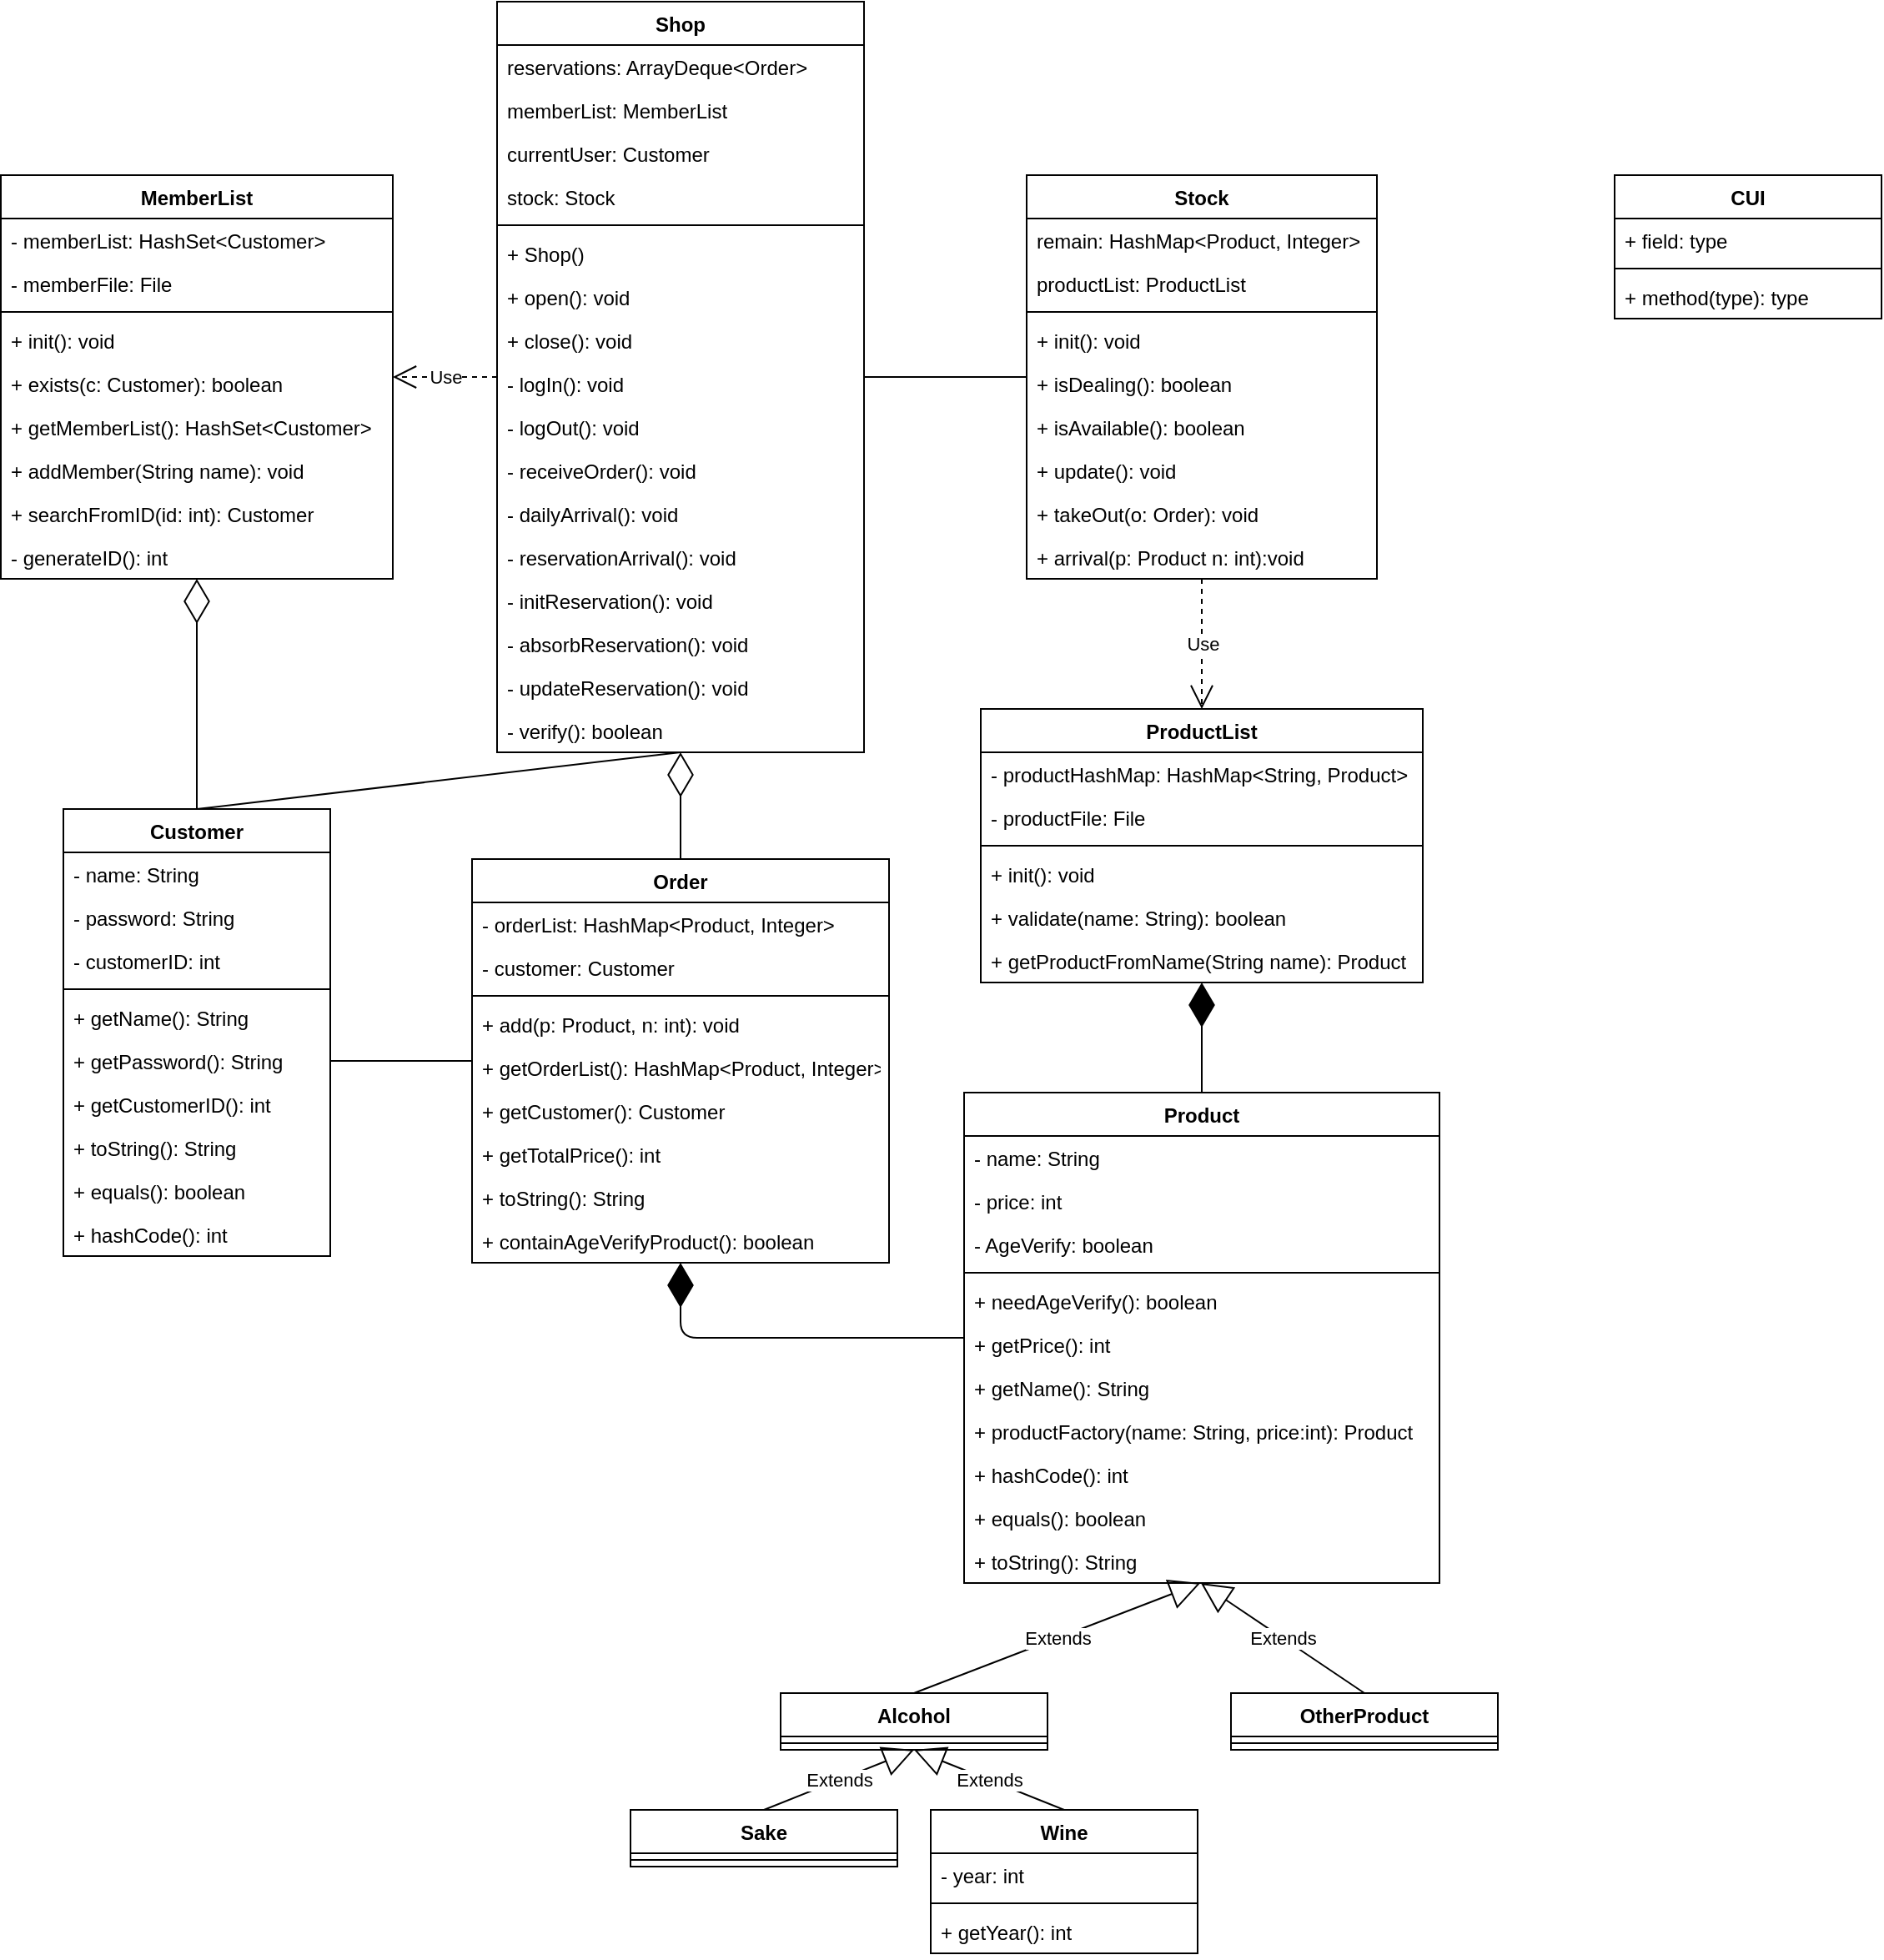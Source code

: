<mxfile version="13.10.4" type="device"><diagram id="9Tku7xSxmZO2cwx1334C" name="Page-1"><mxGraphModel dx="1673" dy="941" grid="1" gridSize="10" guides="1" tooltips="1" connect="1" arrows="1" fold="1" page="1" pageScale="1" pageWidth="827" pageHeight="1169" math="0" shadow="0"><root><mxCell id="0"/><mxCell id="1" parent="0"/><mxCell id="_-2SpekYags1j1rZJBmA-5" value="Product" style="swimlane;fontStyle=1;align=center;verticalAlign=top;childLayout=stackLayout;horizontal=1;startSize=26;horizontalStack=0;resizeParent=1;resizeParentMax=0;resizeLast=0;collapsible=1;marginBottom=0;" parent="1" vertex="1"><mxGeometry x="590" y="740" width="285" height="294" as="geometry"/></mxCell><mxCell id="eXa9unJJY7gDO_IjR3MI-76" value="- name: String" style="text;strokeColor=none;fillColor=none;align=left;verticalAlign=top;spacingLeft=4;spacingRight=4;overflow=hidden;rotatable=0;points=[[0,0.5],[1,0.5]];portConstraint=eastwest;" vertex="1" parent="_-2SpekYags1j1rZJBmA-5"><mxGeometry y="26" width="285" height="26" as="geometry"/></mxCell><mxCell id="eXa9unJJY7gDO_IjR3MI-77" value="- price: int" style="text;strokeColor=none;fillColor=none;align=left;verticalAlign=top;spacingLeft=4;spacingRight=4;overflow=hidden;rotatable=0;points=[[0,0.5],[1,0.5]];portConstraint=eastwest;" vertex="1" parent="_-2SpekYags1j1rZJBmA-5"><mxGeometry y="52" width="285" height="26" as="geometry"/></mxCell><mxCell id="eXa9unJJY7gDO_IjR3MI-78" value="- AgeVerify: boolean" style="text;strokeColor=none;fillColor=none;align=left;verticalAlign=top;spacingLeft=4;spacingRight=4;overflow=hidden;rotatable=0;points=[[0,0.5],[1,0.5]];portConstraint=eastwest;" vertex="1" parent="_-2SpekYags1j1rZJBmA-5"><mxGeometry y="78" width="285" height="26" as="geometry"/></mxCell><mxCell id="_-2SpekYags1j1rZJBmA-7" value="" style="line;strokeWidth=1;fillColor=none;align=left;verticalAlign=middle;spacingTop=-1;spacingLeft=3;spacingRight=3;rotatable=0;labelPosition=right;points=[];portConstraint=eastwest;" parent="_-2SpekYags1j1rZJBmA-5" vertex="1"><mxGeometry y="104" width="285" height="8" as="geometry"/></mxCell><mxCell id="eXa9unJJY7gDO_IjR3MI-85" value="+ needAgeVerify(): boolean" style="text;strokeColor=none;fillColor=none;align=left;verticalAlign=top;spacingLeft=4;spacingRight=4;overflow=hidden;rotatable=0;points=[[0,0.5],[1,0.5]];portConstraint=eastwest;" vertex="1" parent="_-2SpekYags1j1rZJBmA-5"><mxGeometry y="112" width="285" height="26" as="geometry"/></mxCell><mxCell id="eXa9unJJY7gDO_IjR3MI-83" value="+ getPrice(): int" style="text;strokeColor=none;fillColor=none;align=left;verticalAlign=top;spacingLeft=4;spacingRight=4;overflow=hidden;rotatable=0;points=[[0,0.5],[1,0.5]];portConstraint=eastwest;" vertex="1" parent="_-2SpekYags1j1rZJBmA-5"><mxGeometry y="138" width="285" height="26" as="geometry"/></mxCell><mxCell id="eXa9unJJY7gDO_IjR3MI-82" value="+ getName(): String" style="text;strokeColor=none;fillColor=none;align=left;verticalAlign=top;spacingLeft=4;spacingRight=4;overflow=hidden;rotatable=0;points=[[0,0.5],[1,0.5]];portConstraint=eastwest;" vertex="1" parent="_-2SpekYags1j1rZJBmA-5"><mxGeometry y="164" width="285" height="26" as="geometry"/></mxCell><mxCell id="eXa9unJJY7gDO_IjR3MI-86" value="+ productFactory(name: String, price:int): Product" style="text;strokeColor=none;fillColor=none;align=left;verticalAlign=top;spacingLeft=4;spacingRight=4;overflow=hidden;rotatable=0;points=[[0,0.5],[1,0.5]];portConstraint=eastwest;" vertex="1" parent="_-2SpekYags1j1rZJBmA-5"><mxGeometry y="190" width="285" height="26" as="geometry"/></mxCell><mxCell id="eXa9unJJY7gDO_IjR3MI-75" value="+ hashCode(): int" style="text;strokeColor=none;fillColor=none;align=left;verticalAlign=top;spacingLeft=4;spacingRight=4;overflow=hidden;rotatable=0;points=[[0,0.5],[1,0.5]];portConstraint=eastwest;" vertex="1" parent="_-2SpekYags1j1rZJBmA-5"><mxGeometry y="216" width="285" height="26" as="geometry"/></mxCell><mxCell id="eXa9unJJY7gDO_IjR3MI-74" value="+ equals(): boolean" style="text;strokeColor=none;fillColor=none;align=left;verticalAlign=top;spacingLeft=4;spacingRight=4;overflow=hidden;rotatable=0;points=[[0,0.5],[1,0.5]];portConstraint=eastwest;" vertex="1" parent="_-2SpekYags1j1rZJBmA-5"><mxGeometry y="242" width="285" height="26" as="geometry"/></mxCell><mxCell id="eXa9unJJY7gDO_IjR3MI-73" value="+ toString(): String" style="text;strokeColor=none;fillColor=none;align=left;verticalAlign=top;spacingLeft=4;spacingRight=4;overflow=hidden;rotatable=0;points=[[0,0.5],[1,0.5]];portConstraint=eastwest;" vertex="1" parent="_-2SpekYags1j1rZJBmA-5"><mxGeometry y="268" width="285" height="26" as="geometry"/></mxCell><mxCell id="_-2SpekYags1j1rZJBmA-13" value="Sake" style="swimlane;fontStyle=1;align=center;verticalAlign=top;childLayout=stackLayout;horizontal=1;startSize=26;horizontalStack=0;resizeParent=1;resizeParentMax=0;resizeLast=0;collapsible=1;marginBottom=0;" parent="1" vertex="1"><mxGeometry x="390" y="1170" width="160" height="34" as="geometry"/></mxCell><mxCell id="_-2SpekYags1j1rZJBmA-14" value="" style="line;strokeWidth=1;fillColor=none;align=left;verticalAlign=middle;spacingTop=-1;spacingLeft=3;spacingRight=3;rotatable=0;labelPosition=right;points=[];portConstraint=eastwest;" parent="_-2SpekYags1j1rZJBmA-13" vertex="1"><mxGeometry y="26" width="160" height="8" as="geometry"/></mxCell><mxCell id="_-2SpekYags1j1rZJBmA-15" value="Wine" style="swimlane;fontStyle=1;align=center;verticalAlign=top;childLayout=stackLayout;horizontal=1;startSize=26;horizontalStack=0;resizeParent=1;resizeParentMax=0;resizeLast=0;collapsible=1;marginBottom=0;" parent="1" vertex="1"><mxGeometry x="570" y="1170" width="160" height="86" as="geometry"/></mxCell><mxCell id="eXa9unJJY7gDO_IjR3MI-80" value="- year: int" style="text;strokeColor=none;fillColor=none;align=left;verticalAlign=top;spacingLeft=4;spacingRight=4;overflow=hidden;rotatable=0;points=[[0,0.5],[1,0.5]];portConstraint=eastwest;" vertex="1" parent="_-2SpekYags1j1rZJBmA-15"><mxGeometry y="26" width="160" height="26" as="geometry"/></mxCell><mxCell id="_-2SpekYags1j1rZJBmA-16" value="" style="line;strokeWidth=1;fillColor=none;align=left;verticalAlign=middle;spacingTop=-1;spacingLeft=3;spacingRight=3;rotatable=0;labelPosition=right;points=[];portConstraint=eastwest;" parent="_-2SpekYags1j1rZJBmA-15" vertex="1"><mxGeometry y="52" width="160" height="8" as="geometry"/></mxCell><mxCell id="eXa9unJJY7gDO_IjR3MI-81" value="+ getYear(): int" style="text;strokeColor=none;fillColor=none;align=left;verticalAlign=top;spacingLeft=4;spacingRight=4;overflow=hidden;rotatable=0;points=[[0,0.5],[1,0.5]];portConstraint=eastwest;" vertex="1" parent="_-2SpekYags1j1rZJBmA-15"><mxGeometry y="60" width="160" height="26" as="geometry"/></mxCell><mxCell id="_-2SpekYags1j1rZJBmA-17" value="OtherProduct" style="swimlane;fontStyle=1;align=center;verticalAlign=top;childLayout=stackLayout;horizontal=1;startSize=26;horizontalStack=0;resizeParent=1;resizeParentMax=0;resizeLast=0;collapsible=1;marginBottom=0;" parent="1" vertex="1"><mxGeometry x="750" y="1100" width="160" height="34" as="geometry"/></mxCell><mxCell id="_-2SpekYags1j1rZJBmA-18" value="" style="line;strokeWidth=1;fillColor=none;align=left;verticalAlign=middle;spacingTop=-1;spacingLeft=3;spacingRight=3;rotatable=0;labelPosition=right;points=[];portConstraint=eastwest;" parent="_-2SpekYags1j1rZJBmA-17" vertex="1"><mxGeometry y="26" width="160" height="8" as="geometry"/></mxCell><mxCell id="_-2SpekYags1j1rZJBmA-19" value="Customer" style="swimlane;fontStyle=1;align=center;verticalAlign=top;childLayout=stackLayout;horizontal=1;startSize=26;horizontalStack=0;resizeParent=1;resizeParentMax=0;resizeLast=0;collapsible=1;marginBottom=0;" parent="1" vertex="1"><mxGeometry x="50" y="570" width="160" height="268" as="geometry"/></mxCell><mxCell id="eXa9unJJY7gDO_IjR3MI-53" value="- name: String" style="text;strokeColor=none;fillColor=none;align=left;verticalAlign=top;spacingLeft=4;spacingRight=4;overflow=hidden;rotatable=0;points=[[0,0.5],[1,0.5]];portConstraint=eastwest;" vertex="1" parent="_-2SpekYags1j1rZJBmA-19"><mxGeometry y="26" width="160" height="26" as="geometry"/></mxCell><mxCell id="eXa9unJJY7gDO_IjR3MI-55" value="- password: String" style="text;strokeColor=none;fillColor=none;align=left;verticalAlign=top;spacingLeft=4;spacingRight=4;overflow=hidden;rotatable=0;points=[[0,0.5],[1,0.5]];portConstraint=eastwest;" vertex="1" parent="_-2SpekYags1j1rZJBmA-19"><mxGeometry y="52" width="160" height="26" as="geometry"/></mxCell><mxCell id="eXa9unJJY7gDO_IjR3MI-54" value="- customerID: int" style="text;strokeColor=none;fillColor=none;align=left;verticalAlign=top;spacingLeft=4;spacingRight=4;overflow=hidden;rotatable=0;points=[[0,0.5],[1,0.5]];portConstraint=eastwest;" vertex="1" parent="_-2SpekYags1j1rZJBmA-19"><mxGeometry y="78" width="160" height="26" as="geometry"/></mxCell><mxCell id="_-2SpekYags1j1rZJBmA-20" value="" style="line;strokeWidth=1;fillColor=none;align=left;verticalAlign=middle;spacingTop=-1;spacingLeft=3;spacingRight=3;rotatable=0;labelPosition=right;points=[];portConstraint=eastwest;" parent="_-2SpekYags1j1rZJBmA-19" vertex="1"><mxGeometry y="104" width="160" height="8" as="geometry"/></mxCell><mxCell id="eXa9unJJY7gDO_IjR3MI-57" value="+ getName(): String" style="text;strokeColor=none;fillColor=none;align=left;verticalAlign=top;spacingLeft=4;spacingRight=4;overflow=hidden;rotatable=0;points=[[0,0.5],[1,0.5]];portConstraint=eastwest;" vertex="1" parent="_-2SpekYags1j1rZJBmA-19"><mxGeometry y="112" width="160" height="26" as="geometry"/></mxCell><mxCell id="eXa9unJJY7gDO_IjR3MI-58" value="+ getPassword(): String" style="text;strokeColor=none;fillColor=none;align=left;verticalAlign=top;spacingLeft=4;spacingRight=4;overflow=hidden;rotatable=0;points=[[0,0.5],[1,0.5]];portConstraint=eastwest;" vertex="1" parent="_-2SpekYags1j1rZJBmA-19"><mxGeometry y="138" width="160" height="26" as="geometry"/></mxCell><mxCell id="eXa9unJJY7gDO_IjR3MI-56" value="+ getCustomerID(): int" style="text;strokeColor=none;fillColor=none;align=left;verticalAlign=top;spacingLeft=4;spacingRight=4;overflow=hidden;rotatable=0;points=[[0,0.5],[1,0.5]];portConstraint=eastwest;" vertex="1" parent="_-2SpekYags1j1rZJBmA-19"><mxGeometry y="164" width="160" height="26" as="geometry"/></mxCell><mxCell id="eXa9unJJY7gDO_IjR3MI-59" value="+ toString(): String" style="text;strokeColor=none;fillColor=none;align=left;verticalAlign=top;spacingLeft=4;spacingRight=4;overflow=hidden;rotatable=0;points=[[0,0.5],[1,0.5]];portConstraint=eastwest;" vertex="1" parent="_-2SpekYags1j1rZJBmA-19"><mxGeometry y="190" width="160" height="26" as="geometry"/></mxCell><mxCell id="eXa9unJJY7gDO_IjR3MI-60" value="+ equals(): boolean" style="text;strokeColor=none;fillColor=none;align=left;verticalAlign=top;spacingLeft=4;spacingRight=4;overflow=hidden;rotatable=0;points=[[0,0.5],[1,0.5]];portConstraint=eastwest;" vertex="1" parent="_-2SpekYags1j1rZJBmA-19"><mxGeometry y="216" width="160" height="26" as="geometry"/></mxCell><mxCell id="eXa9unJJY7gDO_IjR3MI-61" value="+ hashCode(): int" style="text;strokeColor=none;fillColor=none;align=left;verticalAlign=top;spacingLeft=4;spacingRight=4;overflow=hidden;rotatable=0;points=[[0,0.5],[1,0.5]];portConstraint=eastwest;" vertex="1" parent="_-2SpekYags1j1rZJBmA-19"><mxGeometry y="242" width="160" height="26" as="geometry"/></mxCell><mxCell id="_-2SpekYags1j1rZJBmA-21" value="Order" style="swimlane;fontStyle=1;align=center;verticalAlign=top;childLayout=stackLayout;horizontal=1;startSize=26;horizontalStack=0;resizeParent=1;resizeParentMax=0;resizeLast=0;collapsible=1;marginBottom=0;" parent="1" vertex="1"><mxGeometry x="295" y="600" width="250" height="242" as="geometry"/></mxCell><mxCell id="eXa9unJJY7gDO_IjR3MI-63" value="- orderList: HashMap&lt;Product, Integer&gt;" style="text;strokeColor=none;fillColor=none;align=left;verticalAlign=top;spacingLeft=4;spacingRight=4;overflow=hidden;rotatable=0;points=[[0,0.5],[1,0.5]];portConstraint=eastwest;" vertex="1" parent="_-2SpekYags1j1rZJBmA-21"><mxGeometry y="26" width="250" height="26" as="geometry"/></mxCell><mxCell id="eXa9unJJY7gDO_IjR3MI-64" value="- customer: Customer" style="text;strokeColor=none;fillColor=none;align=left;verticalAlign=top;spacingLeft=4;spacingRight=4;overflow=hidden;rotatable=0;points=[[0,0.5],[1,0.5]];portConstraint=eastwest;" vertex="1" parent="_-2SpekYags1j1rZJBmA-21"><mxGeometry y="52" width="250" height="26" as="geometry"/></mxCell><mxCell id="_-2SpekYags1j1rZJBmA-22" value="" style="line;strokeWidth=1;fillColor=none;align=left;verticalAlign=middle;spacingTop=-1;spacingLeft=3;spacingRight=3;rotatable=0;labelPosition=right;points=[];portConstraint=eastwest;" parent="_-2SpekYags1j1rZJBmA-21" vertex="1"><mxGeometry y="78" width="250" height="8" as="geometry"/></mxCell><mxCell id="eXa9unJJY7gDO_IjR3MI-65" value="+ add(p: Product, n: int): void" style="text;strokeColor=none;fillColor=none;align=left;verticalAlign=top;spacingLeft=4;spacingRight=4;overflow=hidden;rotatable=0;points=[[0,0.5],[1,0.5]];portConstraint=eastwest;" vertex="1" parent="_-2SpekYags1j1rZJBmA-21"><mxGeometry y="86" width="250" height="26" as="geometry"/></mxCell><mxCell id="eXa9unJJY7gDO_IjR3MI-66" value="+ getOrderList(): HashMap&lt;Product, Integer&gt;" style="text;strokeColor=none;fillColor=none;align=left;verticalAlign=top;spacingLeft=4;spacingRight=4;overflow=hidden;rotatable=0;points=[[0,0.5],[1,0.5]];portConstraint=eastwest;" vertex="1" parent="_-2SpekYags1j1rZJBmA-21"><mxGeometry y="112" width="250" height="26" as="geometry"/></mxCell><mxCell id="eXa9unJJY7gDO_IjR3MI-69" value="+ getCustomer(): Customer" style="text;strokeColor=none;fillColor=none;align=left;verticalAlign=top;spacingLeft=4;spacingRight=4;overflow=hidden;rotatable=0;points=[[0,0.5],[1,0.5]];portConstraint=eastwest;" vertex="1" parent="_-2SpekYags1j1rZJBmA-21"><mxGeometry y="138" width="250" height="26" as="geometry"/></mxCell><mxCell id="eXa9unJJY7gDO_IjR3MI-70" value="+ getTotalPrice(): int" style="text;strokeColor=none;fillColor=none;align=left;verticalAlign=top;spacingLeft=4;spacingRight=4;overflow=hidden;rotatable=0;points=[[0,0.5],[1,0.5]];portConstraint=eastwest;" vertex="1" parent="_-2SpekYags1j1rZJBmA-21"><mxGeometry y="164" width="250" height="26" as="geometry"/></mxCell><mxCell id="eXa9unJJY7gDO_IjR3MI-67" value="+ toString(): String" style="text;strokeColor=none;fillColor=none;align=left;verticalAlign=top;spacingLeft=4;spacingRight=4;overflow=hidden;rotatable=0;points=[[0,0.5],[1,0.5]];portConstraint=eastwest;" vertex="1" parent="_-2SpekYags1j1rZJBmA-21"><mxGeometry y="190" width="250" height="26" as="geometry"/></mxCell><mxCell id="eXa9unJJY7gDO_IjR3MI-88" value="+ containAgeVerifyProduct(): boolean" style="text;strokeColor=none;fillColor=none;align=left;verticalAlign=top;spacingLeft=4;spacingRight=4;overflow=hidden;rotatable=0;points=[[0,0.5],[1,0.5]];portConstraint=eastwest;" vertex="1" parent="_-2SpekYags1j1rZJBmA-21"><mxGeometry y="216" width="250" height="26" as="geometry"/></mxCell><mxCell id="_-2SpekYags1j1rZJBmA-23" value="Shop" style="swimlane;fontStyle=1;align=center;verticalAlign=top;childLayout=stackLayout;horizontal=1;startSize=26;horizontalStack=0;resizeParent=1;resizeParentMax=0;resizeLast=0;collapsible=1;marginBottom=0;" parent="1" vertex="1"><mxGeometry x="310" y="86" width="220" height="450" as="geometry"/></mxCell><mxCell id="eXa9unJJY7gDO_IjR3MI-20" value="reservations: ArrayDeque&lt;Order&gt;" style="text;strokeColor=none;fillColor=none;align=left;verticalAlign=top;spacingLeft=4;spacingRight=4;overflow=hidden;rotatable=0;points=[[0,0.5],[1,0.5]];portConstraint=eastwest;" vertex="1" parent="_-2SpekYags1j1rZJBmA-23"><mxGeometry y="26" width="220" height="26" as="geometry"/></mxCell><mxCell id="eXa9unJJY7gDO_IjR3MI-16" value="memberList: MemberList" style="text;strokeColor=none;fillColor=none;align=left;verticalAlign=top;spacingLeft=4;spacingRight=4;overflow=hidden;rotatable=0;points=[[0,0.5],[1,0.5]];portConstraint=eastwest;" vertex="1" parent="_-2SpekYags1j1rZJBmA-23"><mxGeometry y="52" width="220" height="26" as="geometry"/></mxCell><mxCell id="eXa9unJJY7gDO_IjR3MI-19" value="currentUser: Customer" style="text;strokeColor=none;fillColor=none;align=left;verticalAlign=top;spacingLeft=4;spacingRight=4;overflow=hidden;rotatable=0;points=[[0,0.5],[1,0.5]];portConstraint=eastwest;" vertex="1" parent="_-2SpekYags1j1rZJBmA-23"><mxGeometry y="78" width="220" height="26" as="geometry"/></mxCell><mxCell id="eXa9unJJY7gDO_IjR3MI-18" value="stock: Stock" style="text;strokeColor=none;fillColor=none;align=left;verticalAlign=top;spacingLeft=4;spacingRight=4;overflow=hidden;rotatable=0;points=[[0,0.5],[1,0.5]];portConstraint=eastwest;" vertex="1" parent="_-2SpekYags1j1rZJBmA-23"><mxGeometry y="104" width="220" height="26" as="geometry"/></mxCell><mxCell id="_-2SpekYags1j1rZJBmA-24" value="" style="line;strokeWidth=1;fillColor=none;align=left;verticalAlign=middle;spacingTop=-1;spacingLeft=3;spacingRight=3;rotatable=0;labelPosition=right;points=[];portConstraint=eastwest;" parent="_-2SpekYags1j1rZJBmA-23" vertex="1"><mxGeometry y="130" width="220" height="8" as="geometry"/></mxCell><mxCell id="eXa9unJJY7gDO_IjR3MI-32" value="+ Shop()" style="text;strokeColor=none;fillColor=none;align=left;verticalAlign=top;spacingLeft=4;spacingRight=4;overflow=hidden;rotatable=0;points=[[0,0.5],[1,0.5]];portConstraint=eastwest;" vertex="1" parent="_-2SpekYags1j1rZJBmA-23"><mxGeometry y="138" width="220" height="26" as="geometry"/></mxCell><mxCell id="eXa9unJJY7gDO_IjR3MI-22" value="+ open(): void" style="text;strokeColor=none;fillColor=none;align=left;verticalAlign=top;spacingLeft=4;spacingRight=4;overflow=hidden;rotatable=0;points=[[0,0.5],[1,0.5]];portConstraint=eastwest;" vertex="1" parent="_-2SpekYags1j1rZJBmA-23"><mxGeometry y="164" width="220" height="26" as="geometry"/></mxCell><mxCell id="eXa9unJJY7gDO_IjR3MI-23" value="+ close(): void" style="text;strokeColor=none;fillColor=none;align=left;verticalAlign=top;spacingLeft=4;spacingRight=4;overflow=hidden;rotatable=0;points=[[0,0.5],[1,0.5]];portConstraint=eastwest;" vertex="1" parent="_-2SpekYags1j1rZJBmA-23"><mxGeometry y="190" width="220" height="26" as="geometry"/></mxCell><mxCell id="eXa9unJJY7gDO_IjR3MI-24" value="- logIn(): void" style="text;strokeColor=none;fillColor=none;align=left;verticalAlign=top;spacingLeft=4;spacingRight=4;overflow=hidden;rotatable=0;points=[[0,0.5],[1,0.5]];portConstraint=eastwest;" vertex="1" parent="_-2SpekYags1j1rZJBmA-23"><mxGeometry y="216" width="220" height="26" as="geometry"/></mxCell><mxCell id="eXa9unJJY7gDO_IjR3MI-25" value="- logOut(): void" style="text;strokeColor=none;fillColor=none;align=left;verticalAlign=top;spacingLeft=4;spacingRight=4;overflow=hidden;rotatable=0;points=[[0,0.5],[1,0.5]];portConstraint=eastwest;" vertex="1" parent="_-2SpekYags1j1rZJBmA-23"><mxGeometry y="242" width="220" height="26" as="geometry"/></mxCell><mxCell id="eXa9unJJY7gDO_IjR3MI-26" value="- receiveOrder(): void" style="text;strokeColor=none;fillColor=none;align=left;verticalAlign=top;spacingLeft=4;spacingRight=4;overflow=hidden;rotatable=0;points=[[0,0.5],[1,0.5]];portConstraint=eastwest;" vertex="1" parent="_-2SpekYags1j1rZJBmA-23"><mxGeometry y="268" width="220" height="26" as="geometry"/></mxCell><mxCell id="eXa9unJJY7gDO_IjR3MI-27" value="- dailyArrival(): void" style="text;strokeColor=none;fillColor=none;align=left;verticalAlign=top;spacingLeft=4;spacingRight=4;overflow=hidden;rotatable=0;points=[[0,0.5],[1,0.5]];portConstraint=eastwest;" vertex="1" parent="_-2SpekYags1j1rZJBmA-23"><mxGeometry y="294" width="220" height="26" as="geometry"/></mxCell><mxCell id="eXa9unJJY7gDO_IjR3MI-28" value="- reservationArrival(): void" style="text;strokeColor=none;fillColor=none;align=left;verticalAlign=top;spacingLeft=4;spacingRight=4;overflow=hidden;rotatable=0;points=[[0,0.5],[1,0.5]];portConstraint=eastwest;" vertex="1" parent="_-2SpekYags1j1rZJBmA-23"><mxGeometry y="320" width="220" height="26" as="geometry"/></mxCell><mxCell id="eXa9unJJY7gDO_IjR3MI-29" value="- initReservation(): void" style="text;strokeColor=none;fillColor=none;align=left;verticalAlign=top;spacingLeft=4;spacingRight=4;overflow=hidden;rotatable=0;points=[[0,0.5],[1,0.5]];portConstraint=eastwest;" vertex="1" parent="_-2SpekYags1j1rZJBmA-23"><mxGeometry y="346" width="220" height="26" as="geometry"/></mxCell><mxCell id="eXa9unJJY7gDO_IjR3MI-30" value="- absorbReservation(): void" style="text;strokeColor=none;fillColor=none;align=left;verticalAlign=top;spacingLeft=4;spacingRight=4;overflow=hidden;rotatable=0;points=[[0,0.5],[1,0.5]];portConstraint=eastwest;" vertex="1" parent="_-2SpekYags1j1rZJBmA-23"><mxGeometry y="372" width="220" height="26" as="geometry"/></mxCell><mxCell id="eXa9unJJY7gDO_IjR3MI-31" value="- updateReservation(): void" style="text;strokeColor=none;fillColor=none;align=left;verticalAlign=top;spacingLeft=4;spacingRight=4;overflow=hidden;rotatable=0;points=[[0,0.5],[1,0.5]];portConstraint=eastwest;" vertex="1" parent="_-2SpekYags1j1rZJBmA-23"><mxGeometry y="398" width="220" height="26" as="geometry"/></mxCell><mxCell id="eXa9unJJY7gDO_IjR3MI-87" value="- verify(): boolean" style="text;strokeColor=none;fillColor=none;align=left;verticalAlign=top;spacingLeft=4;spacingRight=4;overflow=hidden;rotatable=0;points=[[0,0.5],[1,0.5]];portConstraint=eastwest;" vertex="1" parent="_-2SpekYags1j1rZJBmA-23"><mxGeometry y="424" width="220" height="26" as="geometry"/></mxCell><mxCell id="_-2SpekYags1j1rZJBmA-25" value="Extends" style="endArrow=block;endSize=16;endFill=0;html=1;exitX=0.5;exitY=0;exitDx=0;exitDy=0;entryX=0.5;entryY=1;entryDx=0;entryDy=0;" parent="1" source="_-2SpekYags1j1rZJBmA-13" target="eXa9unJJY7gDO_IjR3MI-13" edge="1"><mxGeometry width="160" relative="1" as="geometry"><mxPoint x="360" y="1280" as="sourcePoint"/><mxPoint x="520" y="1280" as="targetPoint"/></mxGeometry></mxCell><mxCell id="_-2SpekYags1j1rZJBmA-26" value="Extends" style="endArrow=block;endSize=16;endFill=0;html=1;exitX=0.5;exitY=0;exitDx=0;exitDy=0;entryX=0.5;entryY=1;entryDx=0;entryDy=0;" parent="1" source="_-2SpekYags1j1rZJBmA-15" target="eXa9unJJY7gDO_IjR3MI-13" edge="1"><mxGeometry width="160" relative="1" as="geometry"><mxPoint x="480" y="1110" as="sourcePoint"/><mxPoint x="650" y="1160" as="targetPoint"/></mxGeometry></mxCell><mxCell id="_-2SpekYags1j1rZJBmA-27" value="Extends" style="endArrow=block;endSize=16;endFill=0;html=1;exitX=0.5;exitY=0;exitDx=0;exitDy=0;entryX=0.498;entryY=1;entryDx=0;entryDy=0;entryPerimeter=0;" parent="1" source="_-2SpekYags1j1rZJBmA-17" target="eXa9unJJY7gDO_IjR3MI-73" edge="1"><mxGeometry width="160" relative="1" as="geometry"><mxPoint x="490" y="1210" as="sourcePoint"/><mxPoint x="725" y="1192" as="targetPoint"/></mxGeometry></mxCell><mxCell id="_-2SpekYags1j1rZJBmA-28" value="MemberList" style="swimlane;fontStyle=1;align=center;verticalAlign=top;childLayout=stackLayout;horizontal=1;startSize=26;horizontalStack=0;resizeParent=1;resizeParentMax=0;resizeLast=0;collapsible=1;marginBottom=0;" parent="1" vertex="1"><mxGeometry x="12.5" y="190" width="235" height="242" as="geometry"/></mxCell><mxCell id="eXa9unJJY7gDO_IjR3MI-46" value="- memberList: HashSet&lt;Customer&gt;" style="text;strokeColor=none;fillColor=none;align=left;verticalAlign=top;spacingLeft=4;spacingRight=4;overflow=hidden;rotatable=0;points=[[0,0.5],[1,0.5]];portConstraint=eastwest;" vertex="1" parent="_-2SpekYags1j1rZJBmA-28"><mxGeometry y="26" width="235" height="26" as="geometry"/></mxCell><mxCell id="eXa9unJJY7gDO_IjR3MI-45" value="- memberFile: File" style="text;strokeColor=none;fillColor=none;align=left;verticalAlign=top;spacingLeft=4;spacingRight=4;overflow=hidden;rotatable=0;points=[[0,0.5],[1,0.5]];portConstraint=eastwest;" vertex="1" parent="_-2SpekYags1j1rZJBmA-28"><mxGeometry y="52" width="235" height="26" as="geometry"/></mxCell><mxCell id="_-2SpekYags1j1rZJBmA-29" value="" style="line;strokeWidth=1;fillColor=none;align=left;verticalAlign=middle;spacingTop=-1;spacingLeft=3;spacingRight=3;rotatable=0;labelPosition=right;points=[];portConstraint=eastwest;" parent="_-2SpekYags1j1rZJBmA-28" vertex="1"><mxGeometry y="78" width="235" height="8" as="geometry"/></mxCell><mxCell id="eXa9unJJY7gDO_IjR3MI-47" value="+ init(): void" style="text;strokeColor=none;fillColor=none;align=left;verticalAlign=top;spacingLeft=4;spacingRight=4;overflow=hidden;rotatable=0;points=[[0,0.5],[1,0.5]];portConstraint=eastwest;" vertex="1" parent="_-2SpekYags1j1rZJBmA-28"><mxGeometry y="86" width="235" height="26" as="geometry"/></mxCell><mxCell id="eXa9unJJY7gDO_IjR3MI-48" value="+ exists(c: Customer): boolean" style="text;strokeColor=none;fillColor=none;align=left;verticalAlign=top;spacingLeft=4;spacingRight=4;overflow=hidden;rotatable=0;points=[[0,0.5],[1,0.5]];portConstraint=eastwest;" vertex="1" parent="_-2SpekYags1j1rZJBmA-28"><mxGeometry y="112" width="235" height="26" as="geometry"/></mxCell><mxCell id="eXa9unJJY7gDO_IjR3MI-49" value="+ getMemberList(): HashSet&lt;Customer&gt;" style="text;strokeColor=none;fillColor=none;align=left;verticalAlign=top;spacingLeft=4;spacingRight=4;overflow=hidden;rotatable=0;points=[[0,0.5],[1,0.5]];portConstraint=eastwest;" vertex="1" parent="_-2SpekYags1j1rZJBmA-28"><mxGeometry y="138" width="235" height="26" as="geometry"/></mxCell><mxCell id="eXa9unJJY7gDO_IjR3MI-51" value="+ addMember(String name): void" style="text;strokeColor=none;fillColor=none;align=left;verticalAlign=top;spacingLeft=4;spacingRight=4;overflow=hidden;rotatable=0;points=[[0,0.5],[1,0.5]];portConstraint=eastwest;" vertex="1" parent="_-2SpekYags1j1rZJBmA-28"><mxGeometry y="164" width="235" height="26" as="geometry"/></mxCell><mxCell id="eXa9unJJY7gDO_IjR3MI-50" value="+ searchFromID(id: int): Customer" style="text;strokeColor=none;fillColor=none;align=left;verticalAlign=top;spacingLeft=4;spacingRight=4;overflow=hidden;rotatable=0;points=[[0,0.5],[1,0.5]];portConstraint=eastwest;" vertex="1" parent="_-2SpekYags1j1rZJBmA-28"><mxGeometry y="190" width="235" height="26" as="geometry"/></mxCell><mxCell id="eXa9unJJY7gDO_IjR3MI-52" value="- generateID(): int" style="text;strokeColor=none;fillColor=none;align=left;verticalAlign=top;spacingLeft=4;spacingRight=4;overflow=hidden;rotatable=0;points=[[0,0.5],[1,0.5]];portConstraint=eastwest;" vertex="1" parent="_-2SpekYags1j1rZJBmA-28"><mxGeometry y="216" width="235" height="26" as="geometry"/></mxCell><mxCell id="_-2SpekYags1j1rZJBmA-30" value="" style="endArrow=diamondThin;endFill=0;endSize=24;html=1;exitX=0.5;exitY=0;exitDx=0;exitDy=0;entryX=0.5;entryY=1;entryDx=0;entryDy=0;" parent="1" source="_-2SpekYags1j1rZJBmA-19" target="_-2SpekYags1j1rZJBmA-28" edge="1"><mxGeometry width="160" relative="1" as="geometry"><mxPoint x="230" y="370" as="sourcePoint"/><mxPoint x="390" y="370" as="targetPoint"/></mxGeometry></mxCell><mxCell id="_-2SpekYags1j1rZJBmA-31" value="ProductList" style="swimlane;fontStyle=1;align=center;verticalAlign=top;childLayout=stackLayout;horizontal=1;startSize=26;horizontalStack=0;resizeParent=1;resizeParentMax=0;resizeLast=0;collapsible=1;marginBottom=0;" parent="1" vertex="1"><mxGeometry x="600" y="510" width="265" height="164" as="geometry"/></mxCell><mxCell id="eXa9unJJY7gDO_IjR3MI-40" value="- productHashMap: HashMap&lt;String, Product&gt;" style="text;strokeColor=none;fillColor=none;align=left;verticalAlign=top;spacingLeft=4;spacingRight=4;overflow=hidden;rotatable=0;points=[[0,0.5],[1,0.5]];portConstraint=eastwest;" vertex="1" parent="_-2SpekYags1j1rZJBmA-31"><mxGeometry y="26" width="265" height="26" as="geometry"/></mxCell><mxCell id="eXa9unJJY7gDO_IjR3MI-39" value="- productFile: File" style="text;strokeColor=none;fillColor=none;align=left;verticalAlign=top;spacingLeft=4;spacingRight=4;overflow=hidden;rotatable=0;points=[[0,0.5],[1,0.5]];portConstraint=eastwest;" vertex="1" parent="_-2SpekYags1j1rZJBmA-31"><mxGeometry y="52" width="265" height="26" as="geometry"/></mxCell><mxCell id="_-2SpekYags1j1rZJBmA-32" value="" style="line;strokeWidth=1;fillColor=none;align=left;verticalAlign=middle;spacingTop=-1;spacingLeft=3;spacingRight=3;rotatable=0;labelPosition=right;points=[];portConstraint=eastwest;" parent="_-2SpekYags1j1rZJBmA-31" vertex="1"><mxGeometry y="78" width="265" height="8" as="geometry"/></mxCell><mxCell id="eXa9unJJY7gDO_IjR3MI-41" value="+ init(): void" style="text;strokeColor=none;fillColor=none;align=left;verticalAlign=top;spacingLeft=4;spacingRight=4;overflow=hidden;rotatable=0;points=[[0,0.5],[1,0.5]];portConstraint=eastwest;" vertex="1" parent="_-2SpekYags1j1rZJBmA-31"><mxGeometry y="86" width="265" height="26" as="geometry"/></mxCell><mxCell id="eXa9unJJY7gDO_IjR3MI-42" value="+ validate(name: String): boolean" style="text;strokeColor=none;fillColor=none;align=left;verticalAlign=top;spacingLeft=4;spacingRight=4;overflow=hidden;rotatable=0;points=[[0,0.5],[1,0.5]];portConstraint=eastwest;" vertex="1" parent="_-2SpekYags1j1rZJBmA-31"><mxGeometry y="112" width="265" height="26" as="geometry"/></mxCell><mxCell id="eXa9unJJY7gDO_IjR3MI-43" value="+ getProductFromName(String name): Product" style="text;strokeColor=none;fillColor=none;align=left;verticalAlign=top;spacingLeft=4;spacingRight=4;overflow=hidden;rotatable=0;points=[[0,0.5],[1,0.5]];portConstraint=eastwest;" vertex="1" parent="_-2SpekYags1j1rZJBmA-31"><mxGeometry y="138" width="265" height="26" as="geometry"/></mxCell><mxCell id="_-2SpekYags1j1rZJBmA-35" value="Use" style="endArrow=open;endSize=12;dashed=1;html=1;exitX=0.5;exitY=1;exitDx=0;exitDy=0;entryX=0.5;entryY=0;entryDx=0;entryDy=0;" parent="1" source="_-2SpekYags1j1rZJBmA-37" target="_-2SpekYags1j1rZJBmA-31" edge="1"><mxGeometry width="160" relative="1" as="geometry"><mxPoint x="447.5" y="790" as="sourcePoint"/><mxPoint x="577.5" y="640" as="targetPoint"/></mxGeometry></mxCell><mxCell id="_-2SpekYags1j1rZJBmA-37" value="Stock" style="swimlane;fontStyle=1;align=center;verticalAlign=top;childLayout=stackLayout;horizontal=1;startSize=26;horizontalStack=0;resizeParent=1;resizeParentMax=0;resizeLast=0;collapsible=1;marginBottom=0;" parent="1" vertex="1"><mxGeometry x="627.5" y="190" width="210" height="242" as="geometry"/></mxCell><mxCell id="eXa9unJJY7gDO_IjR3MI-21" value="remain: HashMap&lt;Product, Integer&gt;" style="text;strokeColor=none;fillColor=none;align=left;verticalAlign=top;spacingLeft=4;spacingRight=4;overflow=hidden;rotatable=0;points=[[0,0.5],[1,0.5]];portConstraint=eastwest;" vertex="1" parent="_-2SpekYags1j1rZJBmA-37"><mxGeometry y="26" width="210" height="26" as="geometry"/></mxCell><mxCell id="eXa9unJJY7gDO_IjR3MI-17" value="productList: ProductList" style="text;strokeColor=none;fillColor=none;align=left;verticalAlign=top;spacingLeft=4;spacingRight=4;overflow=hidden;rotatable=0;points=[[0,0.5],[1,0.5]];portConstraint=eastwest;" vertex="1" parent="_-2SpekYags1j1rZJBmA-37"><mxGeometry y="52" width="210" height="26" as="geometry"/></mxCell><mxCell id="_-2SpekYags1j1rZJBmA-38" value="" style="line;strokeWidth=1;fillColor=none;align=left;verticalAlign=middle;spacingTop=-1;spacingLeft=3;spacingRight=3;rotatable=0;labelPosition=right;points=[];portConstraint=eastwest;" parent="_-2SpekYags1j1rZJBmA-37" vertex="1"><mxGeometry y="78" width="210" height="8" as="geometry"/></mxCell><mxCell id="eXa9unJJY7gDO_IjR3MI-33" value="+ init(): void" style="text;strokeColor=none;fillColor=none;align=left;verticalAlign=top;spacingLeft=4;spacingRight=4;overflow=hidden;rotatable=0;points=[[0,0.5],[1,0.5]];portConstraint=eastwest;" vertex="1" parent="_-2SpekYags1j1rZJBmA-37"><mxGeometry y="86" width="210" height="26" as="geometry"/></mxCell><mxCell id="eXa9unJJY7gDO_IjR3MI-34" value="+ isDealing(): boolean" style="text;strokeColor=none;fillColor=none;align=left;verticalAlign=top;spacingLeft=4;spacingRight=4;overflow=hidden;rotatable=0;points=[[0,0.5],[1,0.5]];portConstraint=eastwest;" vertex="1" parent="_-2SpekYags1j1rZJBmA-37"><mxGeometry y="112" width="210" height="26" as="geometry"/></mxCell><mxCell id="eXa9unJJY7gDO_IjR3MI-35" value="+ isAvailable(): boolean" style="text;strokeColor=none;fillColor=none;align=left;verticalAlign=top;spacingLeft=4;spacingRight=4;overflow=hidden;rotatable=0;points=[[0,0.5],[1,0.5]];portConstraint=eastwest;" vertex="1" parent="_-2SpekYags1j1rZJBmA-37"><mxGeometry y="138" width="210" height="26" as="geometry"/></mxCell><mxCell id="eXa9unJJY7gDO_IjR3MI-36" value="+ update(): void" style="text;strokeColor=none;fillColor=none;align=left;verticalAlign=top;spacingLeft=4;spacingRight=4;overflow=hidden;rotatable=0;points=[[0,0.5],[1,0.5]];portConstraint=eastwest;" vertex="1" parent="_-2SpekYags1j1rZJBmA-37"><mxGeometry y="164" width="210" height="26" as="geometry"/></mxCell><mxCell id="eXa9unJJY7gDO_IjR3MI-37" value="+ takeOut(o: Order): void" style="text;strokeColor=none;fillColor=none;align=left;verticalAlign=top;spacingLeft=4;spacingRight=4;overflow=hidden;rotatable=0;points=[[0,0.5],[1,0.5]];portConstraint=eastwest;" vertex="1" parent="_-2SpekYags1j1rZJBmA-37"><mxGeometry y="190" width="210" height="26" as="geometry"/></mxCell><mxCell id="eXa9unJJY7gDO_IjR3MI-38" value="+ arrival(p: Product n: int):void" style="text;strokeColor=none;fillColor=none;align=left;verticalAlign=top;spacingLeft=4;spacingRight=4;overflow=hidden;rotatable=0;points=[[0,0.5],[1,0.5]];portConstraint=eastwest;" vertex="1" parent="_-2SpekYags1j1rZJBmA-37"><mxGeometry y="216" width="210" height="26" as="geometry"/></mxCell><mxCell id="eXa9unJJY7gDO_IjR3MI-2" value="" style="endArrow=none;html=1;entryX=0;entryY=0.5;entryDx=0;entryDy=0;exitX=1;exitY=0.5;exitDx=0;exitDy=0;" edge="1" parent="1" source="_-2SpekYags1j1rZJBmA-23" target="_-2SpekYags1j1rZJBmA-37"><mxGeometry width="50" height="50" relative="1" as="geometry"><mxPoint x="170" y="580" as="sourcePoint"/><mxPoint x="400" y="494" as="targetPoint"/></mxGeometry></mxCell><mxCell id="eXa9unJJY7gDO_IjR3MI-3" value="" style="endArrow=diamondThin;endFill=1;endSize=24;html=1;entryX=0.5;entryY=1;entryDx=0;entryDy=0;exitX=0;exitY=0.5;exitDx=0;exitDy=0;" edge="1" parent="1" source="_-2SpekYags1j1rZJBmA-5" target="_-2SpekYags1j1rZJBmA-21"><mxGeometry width="160" relative="1" as="geometry"><mxPoint x="330" y="580" as="sourcePoint"/><mxPoint x="490" y="580" as="targetPoint"/><Array as="points"><mxPoint x="420" y="887"/></Array></mxGeometry></mxCell><mxCell id="eXa9unJJY7gDO_IjR3MI-4" value="" style="endArrow=diamondThin;endFill=0;endSize=24;html=1;exitX=0.5;exitY=0;exitDx=0;exitDy=0;entryX=0.5;entryY=1;entryDx=0;entryDy=0;" edge="1" parent="1" source="_-2SpekYags1j1rZJBmA-21" target="_-2SpekYags1j1rZJBmA-23"><mxGeometry width="160" relative="1" as="geometry"><mxPoint x="330" y="640" as="sourcePoint"/><mxPoint x="640" y="604" as="targetPoint"/></mxGeometry></mxCell><mxCell id="eXa9unJJY7gDO_IjR3MI-8" value="" style="endArrow=none;html=1;exitX=0.5;exitY=0;exitDx=0;exitDy=0;entryX=0.5;entryY=1;entryDx=0;entryDy=0;" edge="1" parent="1" source="_-2SpekYags1j1rZJBmA-19" target="_-2SpekYags1j1rZJBmA-23"><mxGeometry width="50" height="50" relative="1" as="geometry"><mxPoint x="170" y="580" as="sourcePoint"/><mxPoint x="380" y="530" as="targetPoint"/></mxGeometry></mxCell><mxCell id="eXa9unJJY7gDO_IjR3MI-9" value="Use" style="endArrow=open;endSize=12;dashed=1;html=1;exitX=0;exitY=0.5;exitDx=0;exitDy=0;entryX=1;entryY=0.5;entryDx=0;entryDy=0;" edge="1" parent="1" source="_-2SpekYags1j1rZJBmA-23" target="_-2SpekYags1j1rZJBmA-28"><mxGeometry width="160" relative="1" as="geometry"><mxPoint x="420" y="614" as="sourcePoint"/><mxPoint x="420" y="700" as="targetPoint"/></mxGeometry></mxCell><mxCell id="eXa9unJJY7gDO_IjR3MI-12" value="" style="endArrow=diamondThin;endFill=1;endSize=24;html=1;entryX=0.5;entryY=1;entryDx=0;entryDy=0;exitX=0.5;exitY=0;exitDx=0;exitDy=0;" edge="1" parent="1" source="_-2SpekYags1j1rZJBmA-5" target="_-2SpekYags1j1rZJBmA-31"><mxGeometry width="160" relative="1" as="geometry"><mxPoint x="495" y="756" as="sourcePoint"/><mxPoint x="725" y="674" as="targetPoint"/></mxGeometry></mxCell><mxCell id="eXa9unJJY7gDO_IjR3MI-13" value="Alcohol" style="swimlane;fontStyle=1;align=center;verticalAlign=top;childLayout=stackLayout;horizontal=1;startSize=26;horizontalStack=0;resizeParent=1;resizeParentMax=0;resizeLast=0;collapsible=1;marginBottom=0;" vertex="1" parent="1"><mxGeometry x="480" y="1100" width="160" height="34" as="geometry"/></mxCell><mxCell id="eXa9unJJY7gDO_IjR3MI-14" value="" style="line;strokeWidth=1;fillColor=none;align=left;verticalAlign=middle;spacingTop=-1;spacingLeft=3;spacingRight=3;rotatable=0;labelPosition=right;points=[];portConstraint=eastwest;" vertex="1" parent="eXa9unJJY7gDO_IjR3MI-13"><mxGeometry y="26" width="160" height="8" as="geometry"/></mxCell><mxCell id="eXa9unJJY7gDO_IjR3MI-15" value="Extends" style="endArrow=block;endSize=16;endFill=0;html=1;exitX=0.5;exitY=0;exitDx=0;exitDy=0;entryX=0.497;entryY=1.001;entryDx=0;entryDy=0;entryPerimeter=0;" edge="1" parent="1" source="eXa9unJJY7gDO_IjR3MI-13" target="eXa9unJJY7gDO_IjR3MI-73"><mxGeometry width="160" relative="1" as="geometry"><mxPoint x="480" y="1270" as="sourcePoint"/><mxPoint x="740" y="1080" as="targetPoint"/></mxGeometry></mxCell><mxCell id="eXa9unJJY7gDO_IjR3MI-62" value="" style="endArrow=none;html=1;exitX=1;exitY=0.5;exitDx=0;exitDy=0;entryX=0;entryY=0.5;entryDx=0;entryDy=0;" edge="1" parent="1" source="eXa9unJJY7gDO_IjR3MI-58" target="_-2SpekYags1j1rZJBmA-21"><mxGeometry width="50" height="50" relative="1" as="geometry"><mxPoint x="140" y="580" as="sourcePoint"/><mxPoint x="430" y="533" as="targetPoint"/></mxGeometry></mxCell><mxCell id="eXa9unJJY7gDO_IjR3MI-94" value="CUI" style="swimlane;fontStyle=1;align=center;verticalAlign=top;childLayout=stackLayout;horizontal=1;startSize=26;horizontalStack=0;resizeParent=1;resizeParentMax=0;resizeLast=0;collapsible=1;marginBottom=0;" vertex="1" parent="1"><mxGeometry x="980" y="190" width="160" height="86" as="geometry"/></mxCell><mxCell id="eXa9unJJY7gDO_IjR3MI-95" value="+ field: type" style="text;strokeColor=none;fillColor=none;align=left;verticalAlign=top;spacingLeft=4;spacingRight=4;overflow=hidden;rotatable=0;points=[[0,0.5],[1,0.5]];portConstraint=eastwest;" vertex="1" parent="eXa9unJJY7gDO_IjR3MI-94"><mxGeometry y="26" width="160" height="26" as="geometry"/></mxCell><mxCell id="eXa9unJJY7gDO_IjR3MI-96" value="" style="line;strokeWidth=1;fillColor=none;align=left;verticalAlign=middle;spacingTop=-1;spacingLeft=3;spacingRight=3;rotatable=0;labelPosition=right;points=[];portConstraint=eastwest;" vertex="1" parent="eXa9unJJY7gDO_IjR3MI-94"><mxGeometry y="52" width="160" height="8" as="geometry"/></mxCell><mxCell id="eXa9unJJY7gDO_IjR3MI-97" value="+ method(type): type" style="text;strokeColor=none;fillColor=none;align=left;verticalAlign=top;spacingLeft=4;spacingRight=4;overflow=hidden;rotatable=0;points=[[0,0.5],[1,0.5]];portConstraint=eastwest;" vertex="1" parent="eXa9unJJY7gDO_IjR3MI-94"><mxGeometry y="60" width="160" height="26" as="geometry"/></mxCell></root></mxGraphModel></diagram></mxfile>